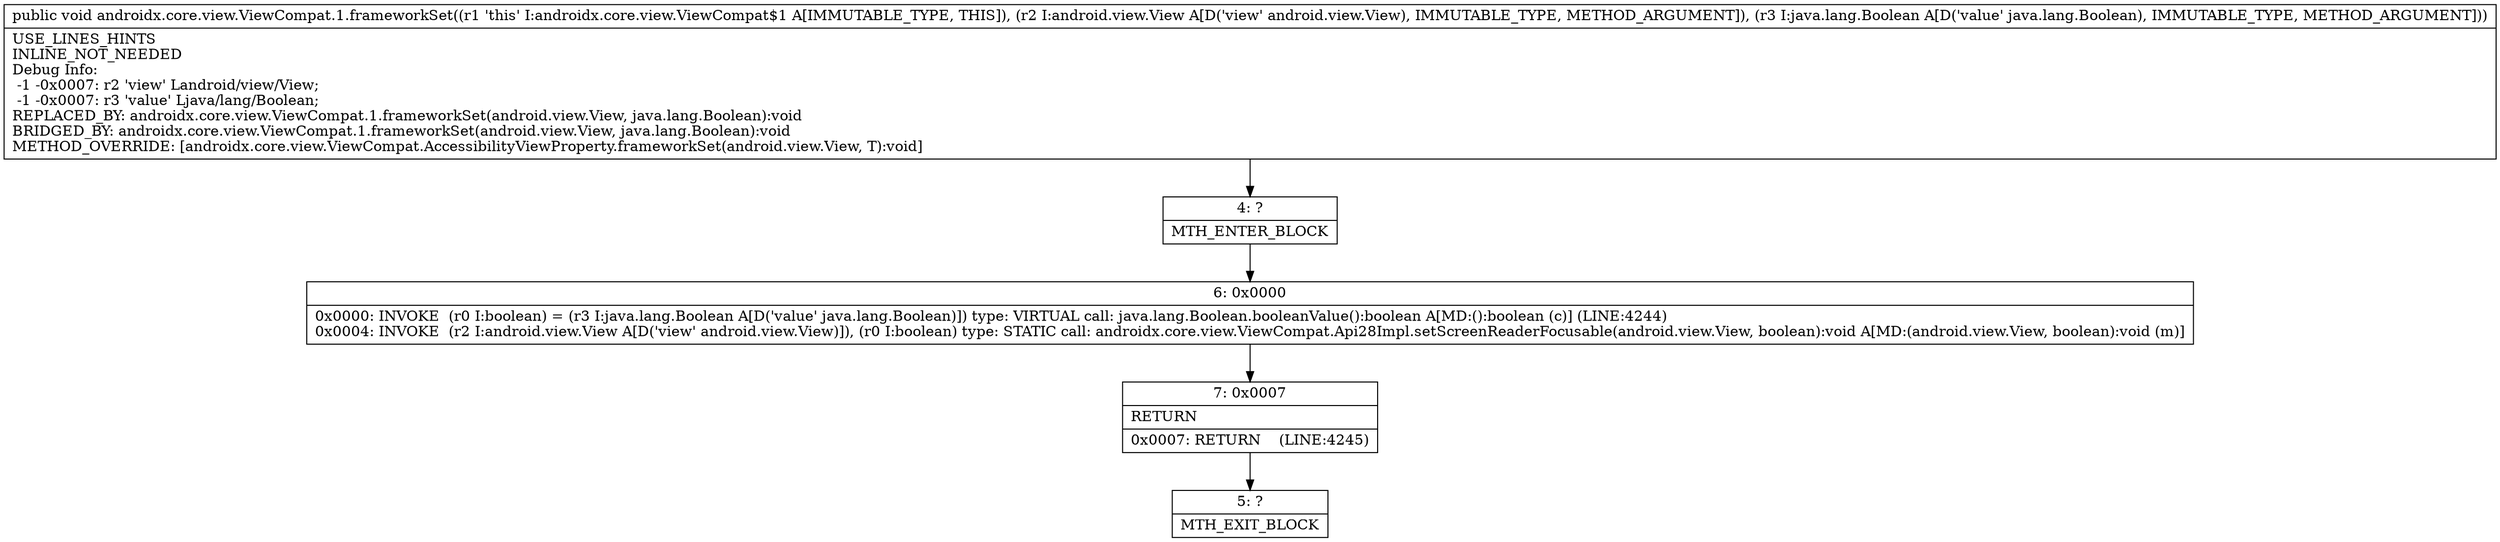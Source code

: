 digraph "CFG forandroidx.core.view.ViewCompat.1.frameworkSet(Landroid\/view\/View;Ljava\/lang\/Boolean;)V" {
Node_4 [shape=record,label="{4\:\ ?|MTH_ENTER_BLOCK\l}"];
Node_6 [shape=record,label="{6\:\ 0x0000|0x0000: INVOKE  (r0 I:boolean) = (r3 I:java.lang.Boolean A[D('value' java.lang.Boolean)]) type: VIRTUAL call: java.lang.Boolean.booleanValue():boolean A[MD:():boolean (c)] (LINE:4244)\l0x0004: INVOKE  (r2 I:android.view.View A[D('view' android.view.View)]), (r0 I:boolean) type: STATIC call: androidx.core.view.ViewCompat.Api28Impl.setScreenReaderFocusable(android.view.View, boolean):void A[MD:(android.view.View, boolean):void (m)]\l}"];
Node_7 [shape=record,label="{7\:\ 0x0007|RETURN\l|0x0007: RETURN    (LINE:4245)\l}"];
Node_5 [shape=record,label="{5\:\ ?|MTH_EXIT_BLOCK\l}"];
MethodNode[shape=record,label="{public void androidx.core.view.ViewCompat.1.frameworkSet((r1 'this' I:androidx.core.view.ViewCompat$1 A[IMMUTABLE_TYPE, THIS]), (r2 I:android.view.View A[D('view' android.view.View), IMMUTABLE_TYPE, METHOD_ARGUMENT]), (r3 I:java.lang.Boolean A[D('value' java.lang.Boolean), IMMUTABLE_TYPE, METHOD_ARGUMENT]))  | USE_LINES_HINTS\lINLINE_NOT_NEEDED\lDebug Info:\l  \-1 \-0x0007: r2 'view' Landroid\/view\/View;\l  \-1 \-0x0007: r3 'value' Ljava\/lang\/Boolean;\lREPLACED_BY: androidx.core.view.ViewCompat.1.frameworkSet(android.view.View, java.lang.Boolean):void\lBRIDGED_BY: androidx.core.view.ViewCompat.1.frameworkSet(android.view.View, java.lang.Boolean):void\lMETHOD_OVERRIDE: [androidx.core.view.ViewCompat.AccessibilityViewProperty.frameworkSet(android.view.View, T):void]\l}"];
MethodNode -> Node_4;Node_4 -> Node_6;
Node_6 -> Node_7;
Node_7 -> Node_5;
}

